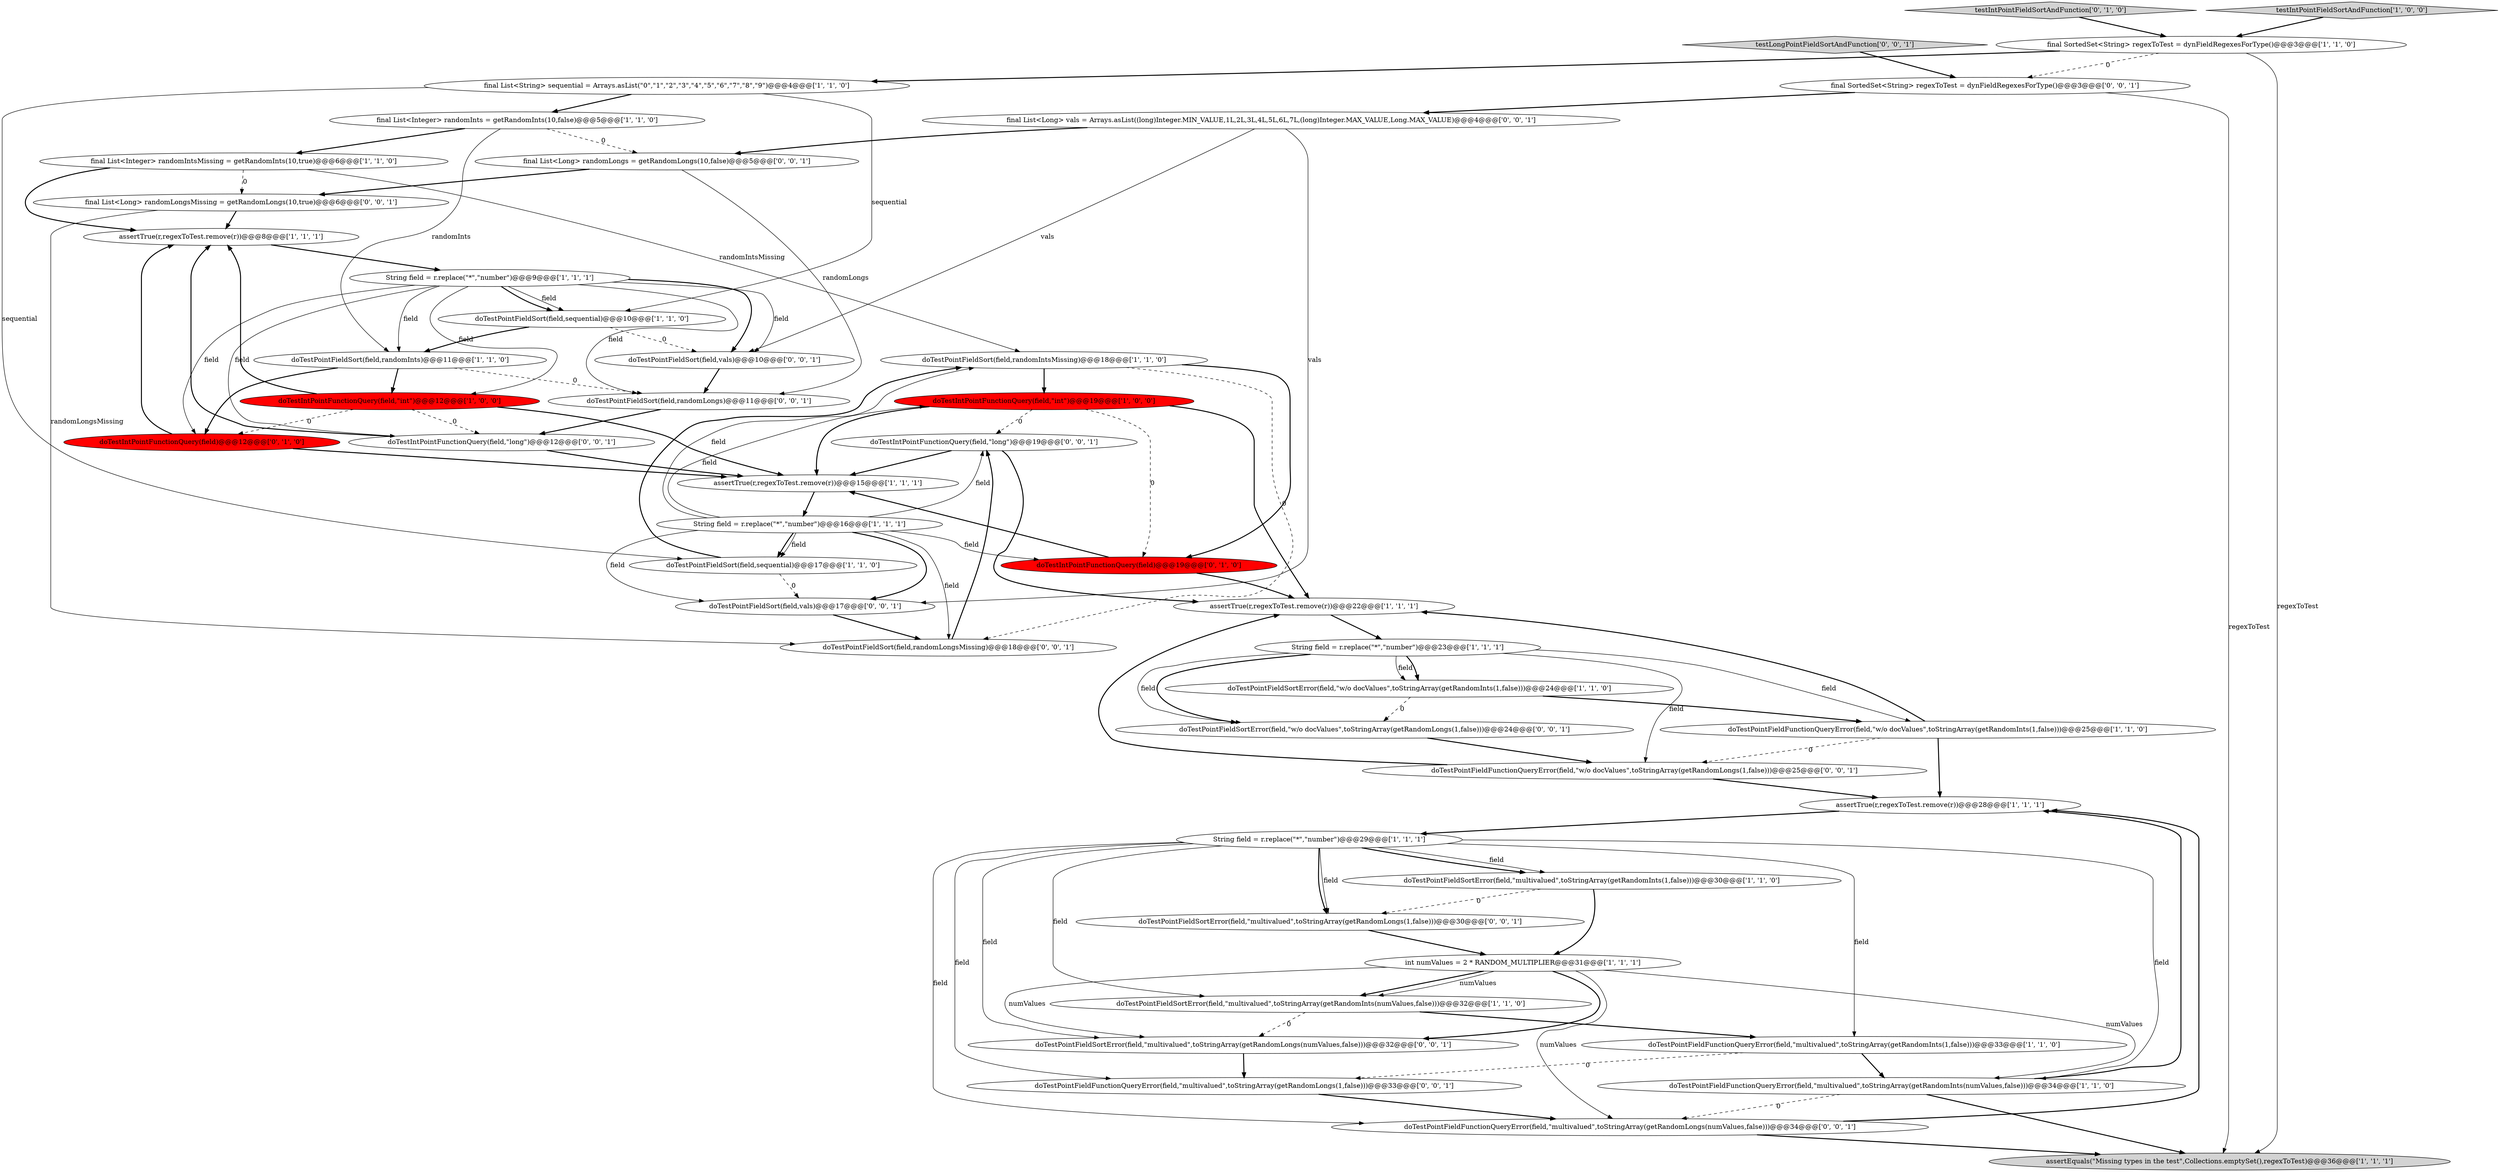 digraph {
21 [style = filled, label = "doTestPointFieldSort(field,randomIntsMissing)@@@18@@@['1', '1', '0']", fillcolor = white, shape = ellipse image = "AAA0AAABBB1BBB"];
33 [style = filled, label = "final SortedSet<String> regexToTest = dynFieldRegexesForType()@@@3@@@['0', '0', '1']", fillcolor = white, shape = ellipse image = "AAA0AAABBB3BBB"];
5 [style = filled, label = "doTestPointFieldSort(field,sequential)@@@10@@@['1', '1', '0']", fillcolor = white, shape = ellipse image = "AAA0AAABBB1BBB"];
9 [style = filled, label = "doTestPointFieldSortError(field,\"multivalued\",toStringArray(getRandomInts(1,false)))@@@30@@@['1', '1', '0']", fillcolor = white, shape = ellipse image = "AAA0AAABBB1BBB"];
29 [style = filled, label = "testIntPointFieldSortAndFunction['0', '1', '0']", fillcolor = lightgray, shape = diamond image = "AAA0AAABBB2BBB"];
6 [style = filled, label = "String field = r.replace(\"*\",\"number\")@@@9@@@['1', '1', '1']", fillcolor = white, shape = ellipse image = "AAA0AAABBB1BBB"];
10 [style = filled, label = "assertTrue(r,regexToTest.remove(r))@@@22@@@['1', '1', '1']", fillcolor = white, shape = ellipse image = "AAA0AAABBB1BBB"];
23 [style = filled, label = "assertTrue(r,regexToTest.remove(r))@@@8@@@['1', '1', '1']", fillcolor = white, shape = ellipse image = "AAA0AAABBB1BBB"];
26 [style = filled, label = "doTestPointFieldFunctionQueryError(field,\"multivalued\",toStringArray(getRandomInts(1,false)))@@@33@@@['1', '1', '0']", fillcolor = white, shape = ellipse image = "AAA0AAABBB1BBB"];
28 [style = filled, label = "doTestIntPointFunctionQuery(field)@@@12@@@['0', '1', '0']", fillcolor = red, shape = ellipse image = "AAA1AAABBB2BBB"];
15 [style = filled, label = "doTestPointFieldSortError(field,\"w/o docValues\",toStringArray(getRandomInts(1,false)))@@@24@@@['1', '1', '0']", fillcolor = white, shape = ellipse image = "AAA0AAABBB1BBB"];
43 [style = filled, label = "doTestPointFieldSortError(field,\"multivalued\",toStringArray(getRandomLongs(numValues,false)))@@@32@@@['0', '0', '1']", fillcolor = white, shape = ellipse image = "AAA0AAABBB3BBB"];
37 [style = filled, label = "doTestIntPointFunctionQuery(field,\"long\")@@@19@@@['0', '0', '1']", fillcolor = white, shape = ellipse image = "AAA0AAABBB3BBB"];
41 [style = filled, label = "final List<Long> vals = Arrays.asList((long)Integer.MIN_VALUE,1L,2L,3L,4L,5L,6L,7L,(long)Integer.MAX_VALUE,Long.MAX_VALUE)@@@4@@@['0', '0', '1']", fillcolor = white, shape = ellipse image = "AAA0AAABBB3BBB"];
2 [style = filled, label = "doTestIntPointFunctionQuery(field,\"int\")@@@12@@@['1', '0', '0']", fillcolor = red, shape = ellipse image = "AAA1AAABBB1BBB"];
38 [style = filled, label = "final List<Long> randomLongs = getRandomLongs(10,false)@@@5@@@['0', '0', '1']", fillcolor = white, shape = ellipse image = "AAA0AAABBB3BBB"];
1 [style = filled, label = "int numValues = 2 * RANDOM_MULTIPLIER@@@31@@@['1', '1', '1']", fillcolor = white, shape = ellipse image = "AAA0AAABBB1BBB"];
42 [style = filled, label = "final List<Long> randomLongsMissing = getRandomLongs(10,true)@@@6@@@['0', '0', '1']", fillcolor = white, shape = ellipse image = "AAA0AAABBB3BBB"];
16 [style = filled, label = "doTestPointFieldFunctionQueryError(field,\"w/o docValues\",toStringArray(getRandomInts(1,false)))@@@25@@@['1', '1', '0']", fillcolor = white, shape = ellipse image = "AAA0AAABBB1BBB"];
36 [style = filled, label = "doTestPointFieldSortError(field,\"multivalued\",toStringArray(getRandomLongs(1,false)))@@@30@@@['0', '0', '1']", fillcolor = white, shape = ellipse image = "AAA0AAABBB3BBB"];
39 [style = filled, label = "doTestPointFieldSort(field,vals)@@@17@@@['0', '0', '1']", fillcolor = white, shape = ellipse image = "AAA0AAABBB3BBB"];
25 [style = filled, label = "doTestIntPointFunctionQuery(field,\"int\")@@@19@@@['1', '0', '0']", fillcolor = red, shape = ellipse image = "AAA1AAABBB1BBB"];
30 [style = filled, label = "doTestPointFieldSort(field,randomLongs)@@@11@@@['0', '0', '1']", fillcolor = white, shape = ellipse image = "AAA0AAABBB3BBB"];
34 [style = filled, label = "doTestPointFieldSort(field,vals)@@@10@@@['0', '0', '1']", fillcolor = white, shape = ellipse image = "AAA0AAABBB3BBB"];
44 [style = filled, label = "doTestPointFieldSortError(field,\"w/o docValues\",toStringArray(getRandomLongs(1,false)))@@@24@@@['0', '0', '1']", fillcolor = white, shape = ellipse image = "AAA0AAABBB3BBB"];
17 [style = filled, label = "String field = r.replace(\"*\",\"number\")@@@23@@@['1', '1', '1']", fillcolor = white, shape = ellipse image = "AAA0AAABBB1BBB"];
20 [style = filled, label = "String field = r.replace(\"*\",\"number\")@@@16@@@['1', '1', '1']", fillcolor = white, shape = ellipse image = "AAA0AAABBB1BBB"];
40 [style = filled, label = "doTestIntPointFunctionQuery(field,\"long\")@@@12@@@['0', '0', '1']", fillcolor = white, shape = ellipse image = "AAA0AAABBB3BBB"];
35 [style = filled, label = "doTestPointFieldFunctionQueryError(field,\"w/o docValues\",toStringArray(getRandomLongs(1,false)))@@@25@@@['0', '0', '1']", fillcolor = white, shape = ellipse image = "AAA0AAABBB3BBB"];
13 [style = filled, label = "assertTrue(r,regexToTest.remove(r))@@@15@@@['1', '1', '1']", fillcolor = white, shape = ellipse image = "AAA0AAABBB1BBB"];
46 [style = filled, label = "testLongPointFieldSortAndFunction['0', '0', '1']", fillcolor = lightgray, shape = diamond image = "AAA0AAABBB3BBB"];
8 [style = filled, label = "final List<String> sequential = Arrays.asList(\"0\",\"1\",\"2\",\"3\",\"4\",\"5\",\"6\",\"7\",\"8\",\"9\")@@@4@@@['1', '1', '0']", fillcolor = white, shape = ellipse image = "AAA0AAABBB1BBB"];
11 [style = filled, label = "final List<Integer> randomIntsMissing = getRandomInts(10,true)@@@6@@@['1', '1', '0']", fillcolor = white, shape = ellipse image = "AAA0AAABBB1BBB"];
19 [style = filled, label = "doTestPointFieldSortError(field,\"multivalued\",toStringArray(getRandomInts(numValues,false)))@@@32@@@['1', '1', '0']", fillcolor = white, shape = ellipse image = "AAA0AAABBB1BBB"];
4 [style = filled, label = "final SortedSet<String> regexToTest = dynFieldRegexesForType()@@@3@@@['1', '1', '0']", fillcolor = white, shape = ellipse image = "AAA0AAABBB1BBB"];
22 [style = filled, label = "assertEquals(\"Missing types in the test\",Collections.emptySet(),regexToTest)@@@36@@@['1', '1', '1']", fillcolor = lightgray, shape = ellipse image = "AAA0AAABBB1BBB"];
24 [style = filled, label = "testIntPointFieldSortAndFunction['1', '0', '0']", fillcolor = lightgray, shape = diamond image = "AAA0AAABBB1BBB"];
14 [style = filled, label = "assertTrue(r,regexToTest.remove(r))@@@28@@@['1', '1', '1']", fillcolor = white, shape = ellipse image = "AAA0AAABBB1BBB"];
18 [style = filled, label = "doTestPointFieldFunctionQueryError(field,\"multivalued\",toStringArray(getRandomInts(numValues,false)))@@@34@@@['1', '1', '0']", fillcolor = white, shape = ellipse image = "AAA0AAABBB1BBB"];
45 [style = filled, label = "doTestPointFieldSort(field,randomLongsMissing)@@@18@@@['0', '0', '1']", fillcolor = white, shape = ellipse image = "AAA0AAABBB3BBB"];
7 [style = filled, label = "String field = r.replace(\"*\",\"number\")@@@29@@@['1', '1', '1']", fillcolor = white, shape = ellipse image = "AAA0AAABBB1BBB"];
27 [style = filled, label = "doTestIntPointFunctionQuery(field)@@@19@@@['0', '1', '0']", fillcolor = red, shape = ellipse image = "AAA1AAABBB2BBB"];
0 [style = filled, label = "doTestPointFieldSort(field,randomInts)@@@11@@@['1', '1', '0']", fillcolor = white, shape = ellipse image = "AAA0AAABBB1BBB"];
12 [style = filled, label = "final List<Integer> randomInts = getRandomInts(10,false)@@@5@@@['1', '1', '0']", fillcolor = white, shape = ellipse image = "AAA0AAABBB1BBB"];
31 [style = filled, label = "doTestPointFieldFunctionQueryError(field,\"multivalued\",toStringArray(getRandomLongs(numValues,false)))@@@34@@@['0', '0', '1']", fillcolor = white, shape = ellipse image = "AAA0AAABBB3BBB"];
3 [style = filled, label = "doTestPointFieldSort(field,sequential)@@@17@@@['1', '1', '0']", fillcolor = white, shape = ellipse image = "AAA0AAABBB1BBB"];
32 [style = filled, label = "doTestPointFieldFunctionQueryError(field,\"multivalued\",toStringArray(getRandomLongs(1,false)))@@@33@@@['0', '0', '1']", fillcolor = white, shape = ellipse image = "AAA0AAABBB3BBB"];
9->36 [style = dashed, label="0"];
27->13 [style = bold, label=""];
12->38 [style = dashed, label="0"];
42->23 [style = bold, label=""];
6->5 [style = solid, label="field"];
20->39 [style = solid, label="field"];
42->45 [style = solid, label="randomLongsMissing"];
44->35 [style = bold, label=""];
16->35 [style = dashed, label="0"];
10->17 [style = bold, label=""];
38->42 [style = bold, label=""];
40->13 [style = bold, label=""];
4->33 [style = dashed, label="0"];
40->23 [style = bold, label=""];
14->7 [style = bold, label=""];
7->9 [style = bold, label=""];
2->23 [style = bold, label=""];
18->22 [style = bold, label=""];
5->0 [style = bold, label=""];
38->30 [style = solid, label="randomLongs"];
0->30 [style = dashed, label="0"];
4->8 [style = bold, label=""];
16->14 [style = bold, label=""];
25->10 [style = bold, label=""];
30->40 [style = bold, label=""];
35->10 [style = bold, label=""];
25->37 [style = dashed, label="0"];
17->44 [style = bold, label=""];
11->21 [style = solid, label="randomIntsMissing"];
20->25 [style = solid, label="field"];
31->14 [style = bold, label=""];
7->31 [style = solid, label="field"];
3->39 [style = dashed, label="0"];
12->11 [style = bold, label=""];
43->32 [style = bold, label=""];
33->41 [style = bold, label=""];
39->45 [style = bold, label=""];
7->36 [style = solid, label="field"];
20->3 [style = bold, label=""];
21->25 [style = bold, label=""];
5->34 [style = dashed, label="0"];
33->22 [style = solid, label="regexToTest"];
21->45 [style = dashed, label="0"];
6->40 [style = solid, label="field"];
19->26 [style = bold, label=""];
17->15 [style = solid, label="field"];
1->31 [style = solid, label="numValues"];
46->33 [style = bold, label=""];
2->28 [style = dashed, label="0"];
8->3 [style = solid, label="sequential"];
17->15 [style = bold, label=""];
20->39 [style = bold, label=""];
41->38 [style = bold, label=""];
6->34 [style = solid, label="field"];
11->42 [style = dashed, label="0"];
9->1 [style = bold, label=""];
1->19 [style = bold, label=""];
37->13 [style = bold, label=""];
1->43 [style = solid, label="numValues"];
6->0 [style = solid, label="field"];
18->31 [style = dashed, label="0"];
32->31 [style = bold, label=""];
20->27 [style = solid, label="field"];
20->45 [style = solid, label="field"];
6->34 [style = bold, label=""];
17->35 [style = solid, label="field"];
1->18 [style = solid, label="numValues"];
21->27 [style = bold, label=""];
37->10 [style = bold, label=""];
7->9 [style = solid, label="field"];
26->32 [style = dashed, label="0"];
4->22 [style = solid, label="regexToTest"];
35->14 [style = bold, label=""];
6->5 [style = bold, label=""];
1->19 [style = solid, label="numValues"];
28->23 [style = bold, label=""];
25->27 [style = dashed, label="0"];
6->28 [style = solid, label="field"];
23->6 [style = bold, label=""];
27->10 [style = bold, label=""];
7->26 [style = solid, label="field"];
6->30 [style = solid, label="field"];
3->21 [style = bold, label=""];
7->32 [style = solid, label="field"];
12->0 [style = solid, label="randomInts"];
8->12 [style = bold, label=""];
7->36 [style = bold, label=""];
20->37 [style = solid, label="field"];
6->2 [style = solid, label="field"];
29->4 [style = bold, label=""];
41->34 [style = solid, label="vals"];
31->22 [style = bold, label=""];
20->3 [style = solid, label="field"];
16->10 [style = bold, label=""];
25->13 [style = bold, label=""];
1->43 [style = bold, label=""];
17->44 [style = solid, label="field"];
0->2 [style = bold, label=""];
41->39 [style = solid, label="vals"];
20->21 [style = solid, label="field"];
28->13 [style = bold, label=""];
15->44 [style = dashed, label="0"];
7->43 [style = solid, label="field"];
15->16 [style = bold, label=""];
34->30 [style = bold, label=""];
36->1 [style = bold, label=""];
7->19 [style = solid, label="field"];
2->13 [style = bold, label=""];
8->5 [style = solid, label="sequential"];
24->4 [style = bold, label=""];
17->16 [style = solid, label="field"];
19->43 [style = dashed, label="0"];
7->18 [style = solid, label="field"];
45->37 [style = bold, label=""];
2->40 [style = dashed, label="0"];
11->23 [style = bold, label=""];
18->14 [style = bold, label=""];
0->28 [style = bold, label=""];
26->18 [style = bold, label=""];
13->20 [style = bold, label=""];
}
